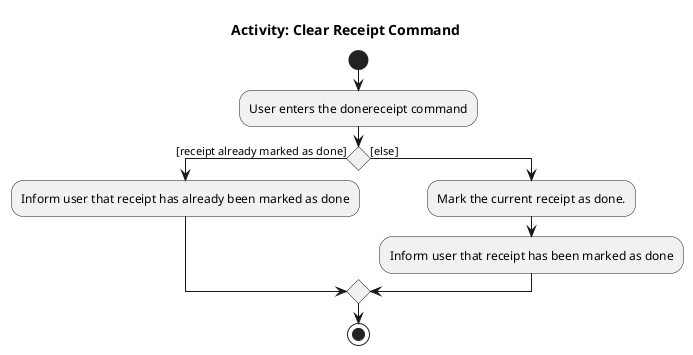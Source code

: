 @startuml
/' @author @sheexiong'/
title Activity: Clear Receipt Command

start
:User enters the donereceipt command;

if () then ([receipt already marked as done])
    :Inform user that receipt has already been marked as done;
else ([else])
    :Mark the current receipt as done.;
    :Inform user that receipt has been marked as done;
endif
stop

@enduml
